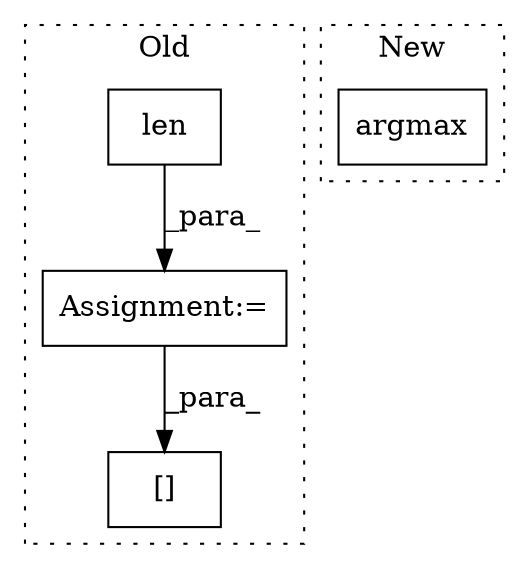digraph G {
subgraph cluster0 {
1 [label="len" a="32" s="5243,5253" l="4,1" shape="box"];
3 [label="[]" a="2" s="5701,5713" l="7,1" shape="box"];
4 [label="Assignment:=" a="7" s="5166,5255" l="57,2" shape="box"];
label = "Old";
style="dotted";
}
subgraph cluster1 {
2 [label="argmax" a="32" s="5590,5623" l="7,1" shape="box"];
label = "New";
style="dotted";
}
1 -> 4 [label="_para_"];
4 -> 3 [label="_para_"];
}